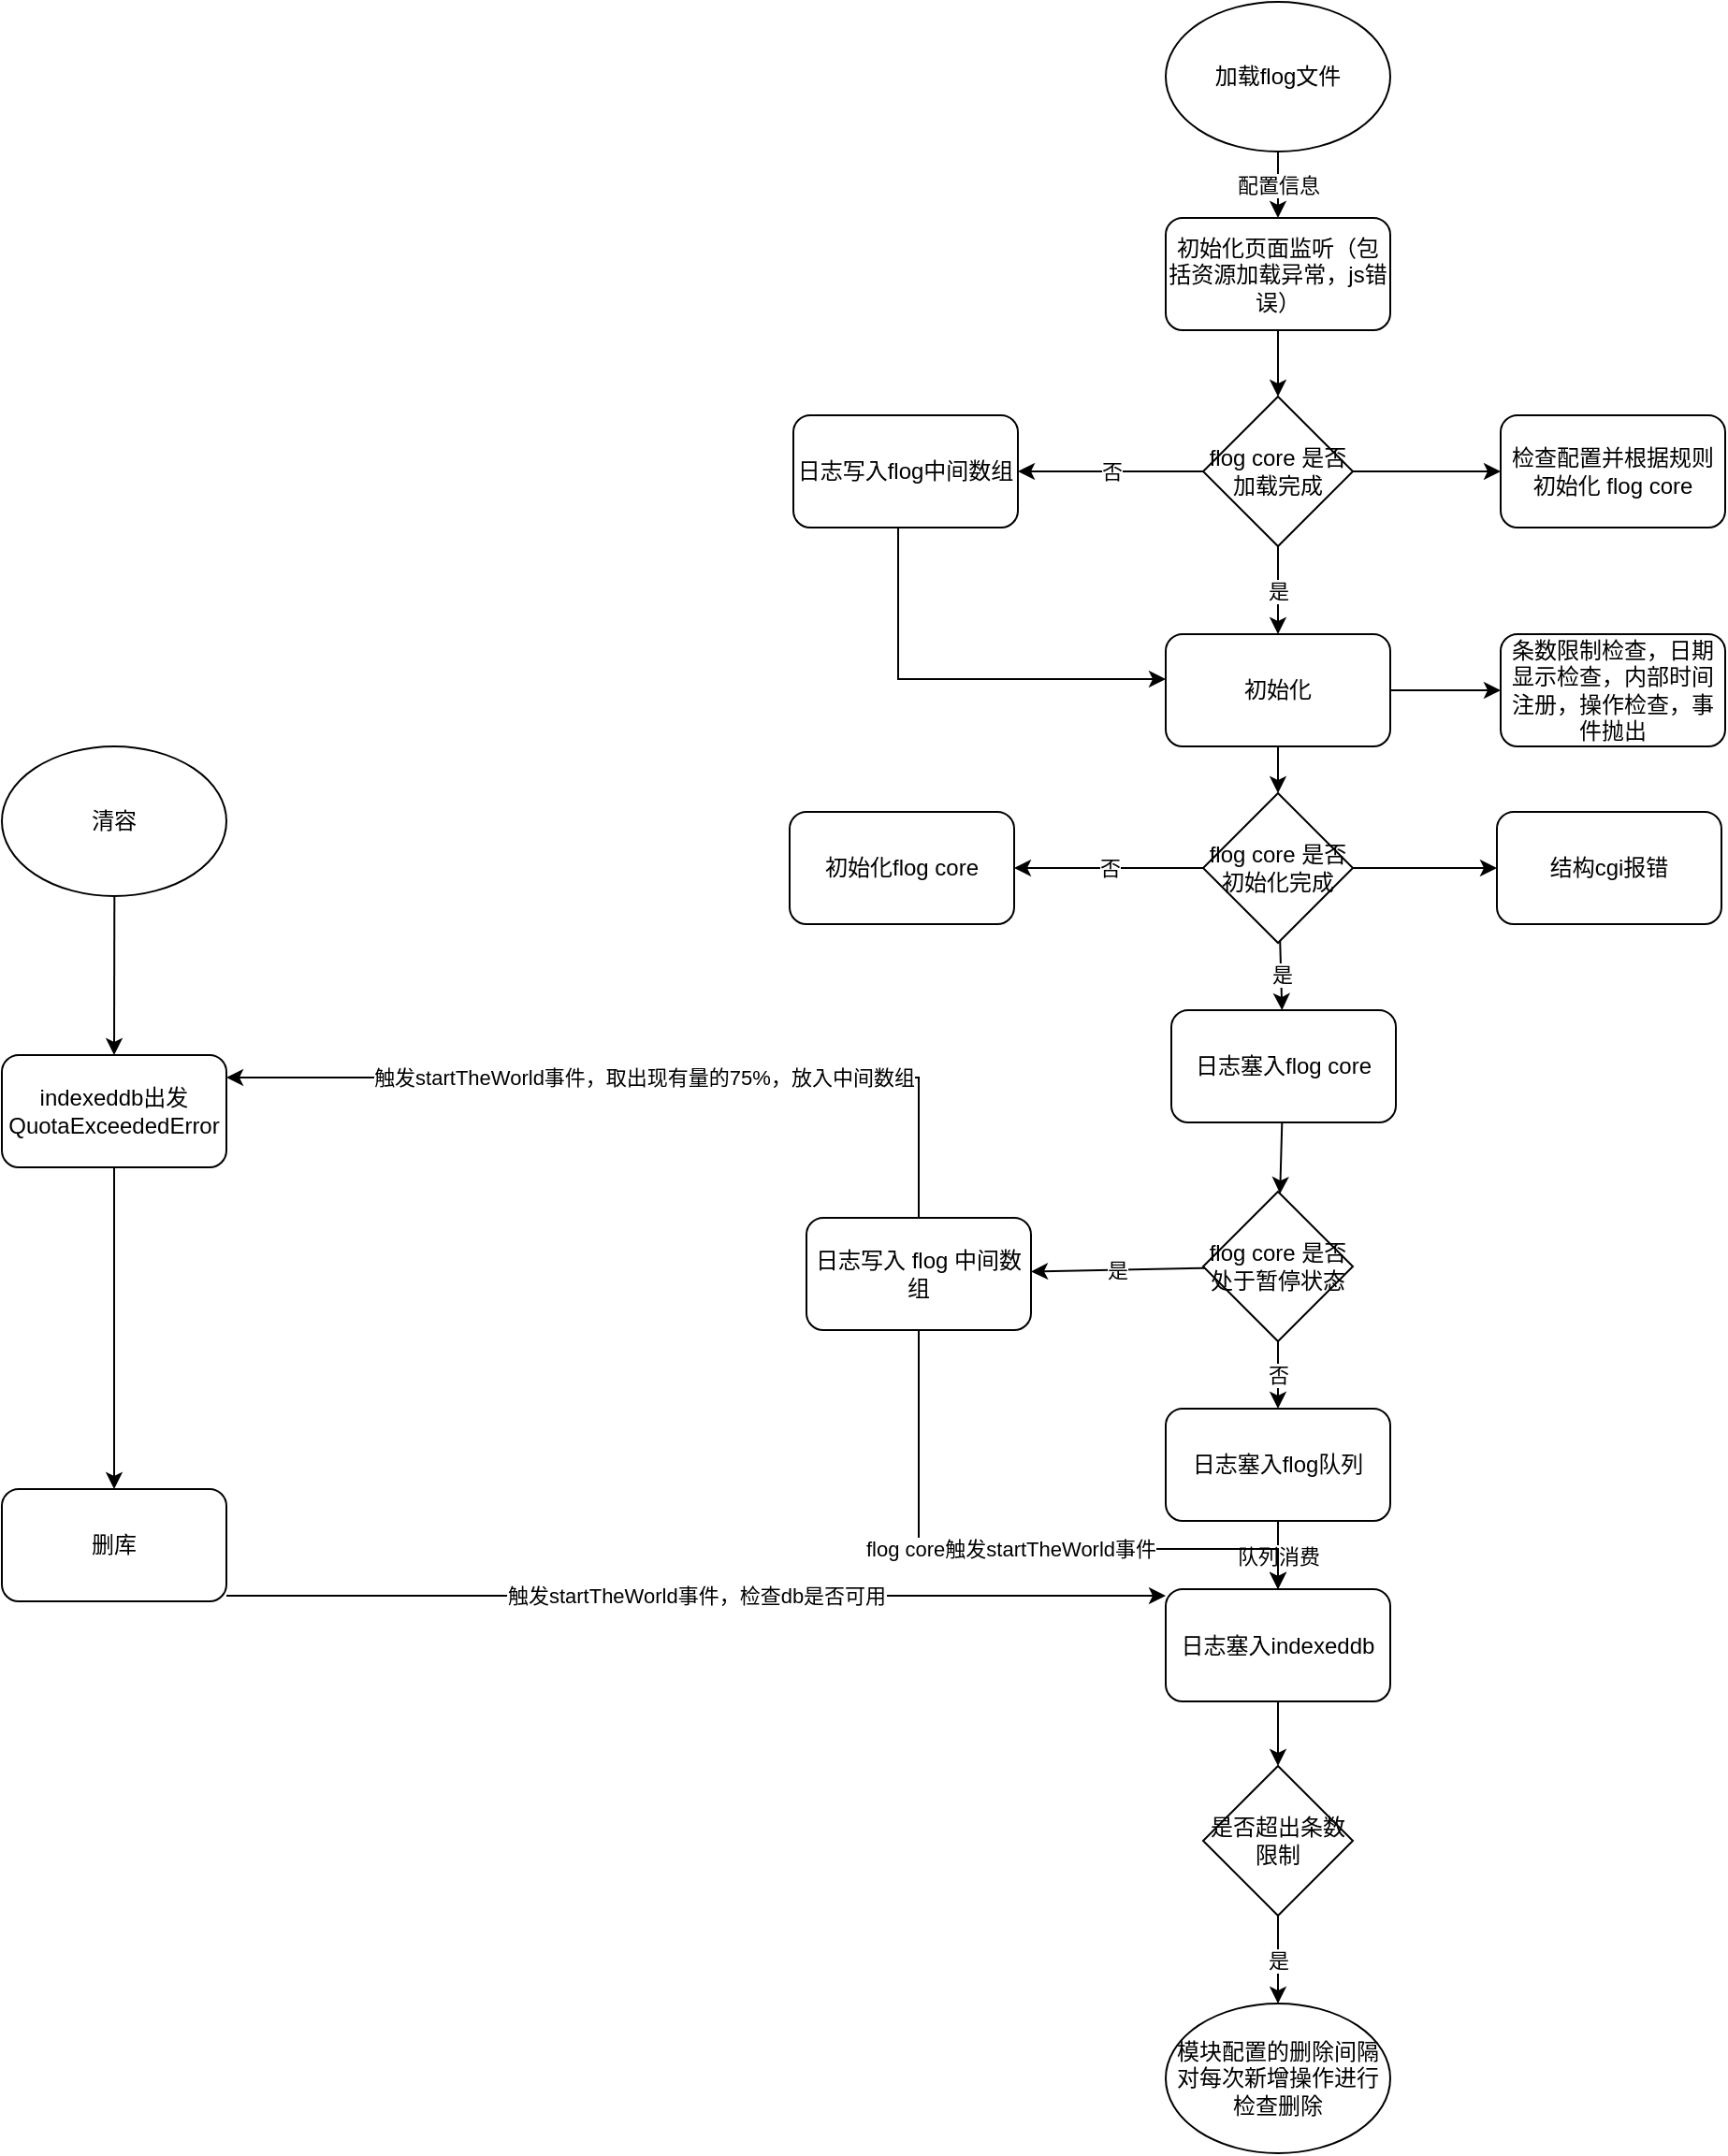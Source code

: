 <mxfile version="20.1.4" type="github">
  <diagram id="XtT4_bYtzl-HBn0UfJUi" name="第 1 页">
    <mxGraphModel dx="3730" dy="-11" grid="1" gridSize="10" guides="1" tooltips="1" connect="1" arrows="1" fold="1" page="1" pageScale="1" pageWidth="827" pageHeight="1169" math="0" shadow="0">
      <root>
        <mxCell id="0" />
        <mxCell id="1" parent="0" />
        <mxCell id="EUTDM4tJcP_UzhHsts69-1" value="加载flog文件" style="ellipse;whiteSpace=wrap;html=1;" vertex="1" parent="1">
          <mxGeometry x="-431" y="1191" width="120" height="80" as="geometry" />
        </mxCell>
        <mxCell id="EUTDM4tJcP_UzhHsts69-2" value="初始化页面监听（包括资源加载异常，js错误）" style="rounded=1;whiteSpace=wrap;html=1;" vertex="1" parent="1">
          <mxGeometry x="-431" y="1306.5" width="120" height="60" as="geometry" />
        </mxCell>
        <mxCell id="EUTDM4tJcP_UzhHsts69-3" value="配置信息" style="endArrow=classic;html=1;rounded=0;" edge="1" parent="1" source="EUTDM4tJcP_UzhHsts69-1" target="EUTDM4tJcP_UzhHsts69-2">
          <mxGeometry width="50" height="50" relative="1" as="geometry">
            <mxPoint x="-582" y="1426" as="sourcePoint" />
            <mxPoint x="-532" y="1376" as="targetPoint" />
          </mxGeometry>
        </mxCell>
        <mxCell id="EUTDM4tJcP_UzhHsts69-4" value="flog core 是否加载完成" style="rhombus;whiteSpace=wrap;html=1;" vertex="1" parent="1">
          <mxGeometry x="-411" y="1402" width="80" height="80" as="geometry" />
        </mxCell>
        <mxCell id="EUTDM4tJcP_UzhHsts69-5" value="" style="endArrow=classic;html=1;rounded=0;" edge="1" parent="1" source="EUTDM4tJcP_UzhHsts69-2" target="EUTDM4tJcP_UzhHsts69-4">
          <mxGeometry width="50" height="50" relative="1" as="geometry">
            <mxPoint x="-9" y="1426.5" as="sourcePoint" />
            <mxPoint x="41" y="1376.5" as="targetPoint" />
          </mxGeometry>
        </mxCell>
        <mxCell id="EUTDM4tJcP_UzhHsts69-6" value="检查配置并根据规则初始化 flog core" style="rounded=1;whiteSpace=wrap;html=1;" vertex="1" parent="1">
          <mxGeometry x="-252" y="1412" width="120" height="60" as="geometry" />
        </mxCell>
        <mxCell id="EUTDM4tJcP_UzhHsts69-7" value="" style="endArrow=classic;html=1;rounded=0;" edge="1" parent="1" source="EUTDM4tJcP_UzhHsts69-4" target="EUTDM4tJcP_UzhHsts69-6">
          <mxGeometry width="50" height="50" relative="1" as="geometry">
            <mxPoint x="-15" y="1406" as="sourcePoint" />
            <mxPoint x="35" y="1356" as="targetPoint" />
          </mxGeometry>
        </mxCell>
        <mxCell id="EUTDM4tJcP_UzhHsts69-8" value="日志写入flog中间数组" style="rounded=1;whiteSpace=wrap;html=1;" vertex="1" parent="1">
          <mxGeometry x="-630" y="1412" width="120" height="60" as="geometry" />
        </mxCell>
        <mxCell id="EUTDM4tJcP_UzhHsts69-9" value="否" style="endArrow=classic;rounded=0;html=1;labelBorderColor=none;" edge="1" parent="1">
          <mxGeometry width="50" height="50" relative="1" as="geometry">
            <mxPoint x="-411" y="1442" as="sourcePoint" />
            <mxPoint x="-510" y="1442" as="targetPoint" />
          </mxGeometry>
        </mxCell>
        <mxCell id="EUTDM4tJcP_UzhHsts69-10" value="初始化" style="rounded=1;whiteSpace=wrap;html=1;" vertex="1" parent="1">
          <mxGeometry x="-431" y="1529" width="120" height="60" as="geometry" />
        </mxCell>
        <mxCell id="EUTDM4tJcP_UzhHsts69-11" value="是" style="endArrow=classic;html=1;rounded=0;labelBorderColor=none;" edge="1" parent="1" source="EUTDM4tJcP_UzhHsts69-4" target="EUTDM4tJcP_UzhHsts69-10">
          <mxGeometry width="50" height="50" relative="1" as="geometry">
            <mxPoint x="-9" y="1345" as="sourcePoint" />
            <mxPoint x="41" y="1295" as="targetPoint" />
          </mxGeometry>
        </mxCell>
        <mxCell id="EUTDM4tJcP_UzhHsts69-12" value="" style="edgeStyle=elbowEdgeStyle;elbow=vertical;endArrow=classic;html=1;rounded=0;labelBorderColor=none;" edge="1" parent="1" source="EUTDM4tJcP_UzhHsts69-8" target="EUTDM4tJcP_UzhHsts69-10">
          <mxGeometry width="50" height="50" relative="1" as="geometry">
            <mxPoint x="-574" y="1468" as="sourcePoint" />
            <mxPoint x="41" y="1595" as="targetPoint" />
            <Array as="points">
              <mxPoint x="-574" y="1553" />
            </Array>
          </mxGeometry>
        </mxCell>
        <mxCell id="EUTDM4tJcP_UzhHsts69-13" value="条数限制检查，日期显示检查，内部时间注册，操作检查，事件抛出" style="rounded=1;whiteSpace=wrap;html=1;" vertex="1" parent="1">
          <mxGeometry x="-252" y="1529" width="120" height="60" as="geometry" />
        </mxCell>
        <mxCell id="EUTDM4tJcP_UzhHsts69-14" value="" style="endArrow=classic;html=1;rounded=0;labelBorderColor=none;" edge="1" parent="1" source="EUTDM4tJcP_UzhHsts69-10" target="EUTDM4tJcP_UzhHsts69-13">
          <mxGeometry width="50" height="50" relative="1" as="geometry">
            <mxPoint x="-9" y="1623" as="sourcePoint" />
            <mxPoint x="41" y="1573" as="targetPoint" />
          </mxGeometry>
        </mxCell>
        <mxCell id="EUTDM4tJcP_UzhHsts69-15" value="否" style="edgeStyle=orthogonalEdgeStyle;rounded=0;orthogonalLoop=1;jettySize=auto;html=1;labelBorderColor=none;" edge="1" parent="1" source="EUTDM4tJcP_UzhHsts69-17" target="EUTDM4tJcP_UzhHsts69-41">
          <mxGeometry relative="1" as="geometry" />
        </mxCell>
        <mxCell id="EUTDM4tJcP_UzhHsts69-16" value="" style="edgeStyle=orthogonalEdgeStyle;rounded=0;orthogonalLoop=1;jettySize=auto;html=1;labelBorderColor=none;" edge="1" parent="1" source="EUTDM4tJcP_UzhHsts69-17" target="EUTDM4tJcP_UzhHsts69-19">
          <mxGeometry relative="1" as="geometry" />
        </mxCell>
        <mxCell id="EUTDM4tJcP_UzhHsts69-17" value="flog core 是否初始化完成" style="rhombus;whiteSpace=wrap;html=1;" vertex="1" parent="1">
          <mxGeometry x="-411" y="1614" width="80" height="80" as="geometry" />
        </mxCell>
        <mxCell id="EUTDM4tJcP_UzhHsts69-18" value="" style="endArrow=classic;html=1;rounded=0;labelBorderColor=none;" edge="1" parent="1" source="EUTDM4tJcP_UzhHsts69-10" target="EUTDM4tJcP_UzhHsts69-17">
          <mxGeometry width="50" height="50" relative="1" as="geometry">
            <mxPoint x="-9" y="1623" as="sourcePoint" />
            <mxPoint x="41" y="1573" as="targetPoint" />
          </mxGeometry>
        </mxCell>
        <mxCell id="EUTDM4tJcP_UzhHsts69-19" value="结构cgi报错" style="rounded=1;whiteSpace=wrap;html=1;" vertex="1" parent="1">
          <mxGeometry x="-254" y="1624" width="120" height="60" as="geometry" />
        </mxCell>
        <mxCell id="EUTDM4tJcP_UzhHsts69-20" value="是" style="endArrow=classic;html=1;rounded=0;labelBorderColor=none;" edge="1" parent="1" source="EUTDM4tJcP_UzhHsts69-17" target="EUTDM4tJcP_UzhHsts69-21">
          <mxGeometry width="50" height="50" relative="1" as="geometry">
            <mxPoint x="-9" y="1623" as="sourcePoint" />
            <mxPoint x="41" y="1573" as="targetPoint" />
          </mxGeometry>
        </mxCell>
        <mxCell id="EUTDM4tJcP_UzhHsts69-21" value="日志塞入flog core" style="rounded=1;whiteSpace=wrap;html=1;" vertex="1" parent="1">
          <mxGeometry x="-428" y="1730" width="120" height="60" as="geometry" />
        </mxCell>
        <mxCell id="EUTDM4tJcP_UzhHsts69-22" value="flog core 是否处于暂停状态" style="rhombus;whiteSpace=wrap;html=1;" vertex="1" parent="1">
          <mxGeometry x="-411" y="1827" width="80" height="80" as="geometry" />
        </mxCell>
        <mxCell id="EUTDM4tJcP_UzhHsts69-23" value="" style="endArrow=classic;html=1;rounded=0;labelBorderColor=none;" edge="1" parent="1" source="EUTDM4tJcP_UzhHsts69-21" target="EUTDM4tJcP_UzhHsts69-22">
          <mxGeometry width="50" height="50" relative="1" as="geometry">
            <mxPoint x="-9" y="1623" as="sourcePoint" />
            <mxPoint x="41" y="1573" as="targetPoint" />
          </mxGeometry>
        </mxCell>
        <mxCell id="EUTDM4tJcP_UzhHsts69-24" value="日志塞入flog队列" style="rounded=1;whiteSpace=wrap;html=1;" vertex="1" parent="1">
          <mxGeometry x="-431" y="1943" width="120" height="60" as="geometry" />
        </mxCell>
        <mxCell id="EUTDM4tJcP_UzhHsts69-25" value="日志塞入indexeddb" style="rounded=1;whiteSpace=wrap;html=1;" vertex="1" parent="1">
          <mxGeometry x="-431" y="2039.5" width="120" height="60" as="geometry" />
        </mxCell>
        <mxCell id="EUTDM4tJcP_UzhHsts69-26" value="否" style="endArrow=classic;html=1;rounded=0;labelBorderColor=none;" edge="1" parent="1" source="EUTDM4tJcP_UzhHsts69-22" target="EUTDM4tJcP_UzhHsts69-24">
          <mxGeometry width="50" height="50" relative="1" as="geometry">
            <mxPoint x="-9" y="1923" as="sourcePoint" />
            <mxPoint x="41" y="1873" as="targetPoint" />
          </mxGeometry>
        </mxCell>
        <mxCell id="EUTDM4tJcP_UzhHsts69-27" value="队列消费" style="endArrow=classic;html=1;rounded=0;labelBorderColor=none;" edge="1" parent="1" source="EUTDM4tJcP_UzhHsts69-24" target="EUTDM4tJcP_UzhHsts69-25">
          <mxGeometry width="50" height="50" relative="1" as="geometry">
            <mxPoint x="-9" y="1923" as="sourcePoint" />
            <mxPoint x="41" y="1873" as="targetPoint" />
          </mxGeometry>
        </mxCell>
        <mxCell id="EUTDM4tJcP_UzhHsts69-28" value="是否超出条数限制" style="rhombus;whiteSpace=wrap;html=1;" vertex="1" parent="1">
          <mxGeometry x="-411" y="2134" width="80" height="80" as="geometry" />
        </mxCell>
        <mxCell id="EUTDM4tJcP_UzhHsts69-29" value="" style="endArrow=classic;html=1;rounded=0;labelBorderColor=none;" edge="1" parent="1" source="EUTDM4tJcP_UzhHsts69-25" target="EUTDM4tJcP_UzhHsts69-28">
          <mxGeometry width="50" height="50" relative="1" as="geometry">
            <mxPoint x="-9" y="2023" as="sourcePoint" />
            <mxPoint x="41" y="1973" as="targetPoint" />
          </mxGeometry>
        </mxCell>
        <mxCell id="EUTDM4tJcP_UzhHsts69-30" value="模块配置的删除间隔对每次新增操作进行检查删除" style="ellipse;whiteSpace=wrap;html=1;" vertex="1" parent="1">
          <mxGeometry x="-431" y="2261" width="120" height="80" as="geometry" />
        </mxCell>
        <mxCell id="EUTDM4tJcP_UzhHsts69-31" value="是" style="endArrow=classic;html=1;rounded=0;labelBorderColor=none;" edge="1" parent="1" source="EUTDM4tJcP_UzhHsts69-28" target="EUTDM4tJcP_UzhHsts69-30">
          <mxGeometry width="50" height="50" relative="1" as="geometry">
            <mxPoint x="-412" y="2204" as="sourcePoint" />
            <mxPoint x="-62" y="2092" as="targetPoint" />
          </mxGeometry>
        </mxCell>
        <mxCell id="EUTDM4tJcP_UzhHsts69-32" value="&lt;span style=&quot;color: rgb(0, 0, 0); font-family: Helvetica; font-size: 11px; font-style: normal; font-variant-ligatures: normal; font-variant-caps: normal; font-weight: 400; letter-spacing: normal; orphans: 2; text-align: center; text-indent: 0px; text-transform: none; widows: 2; word-spacing: 0px; -webkit-text-stroke-width: 0px; background-color: rgb(255, 255, 255); text-decoration-thickness: initial; text-decoration-style: initial; text-decoration-color: initial; float: none; display: inline !important;&quot;&gt;触发startTheWorld事件，取出现有量的75%，放入中间数组&lt;/span&gt;&lt;br&gt;" style="edgeStyle=orthogonalEdgeStyle;rounded=0;orthogonalLoop=1;jettySize=auto;html=1;labelBorderColor=none;" edge="1" parent="1" source="EUTDM4tJcP_UzhHsts69-33" target="EUTDM4tJcP_UzhHsts69-34">
          <mxGeometry relative="1" as="geometry">
            <Array as="points">
              <mxPoint x="-563" y="1766" />
            </Array>
          </mxGeometry>
        </mxCell>
        <mxCell id="EUTDM4tJcP_UzhHsts69-33" value="日志写入 flog 中间数组" style="rounded=1;whiteSpace=wrap;html=1;" vertex="1" parent="1">
          <mxGeometry x="-623" y="1841" width="120" height="60" as="geometry" />
        </mxCell>
        <mxCell id="EUTDM4tJcP_UzhHsts69-34" value="indexeddb出发 QuotaExceededError" style="rounded=1;whiteSpace=wrap;html=1;" vertex="1" parent="1">
          <mxGeometry x="-1053" y="1754" width="120" height="60" as="geometry" />
        </mxCell>
        <mxCell id="EUTDM4tJcP_UzhHsts69-35" value="清容" style="ellipse;whiteSpace=wrap;html=1;" vertex="1" parent="1">
          <mxGeometry x="-1053" y="1589" width="120" height="80" as="geometry" />
        </mxCell>
        <mxCell id="EUTDM4tJcP_UzhHsts69-36" value="" style="endArrow=classic;html=1;rounded=0;labelBorderColor=none;" edge="1" parent="1" source="EUTDM4tJcP_UzhHsts69-35" target="EUTDM4tJcP_UzhHsts69-34">
          <mxGeometry width="50" height="50" relative="1" as="geometry">
            <mxPoint x="-215" y="1992" as="sourcePoint" />
            <mxPoint x="-165" y="1942" as="targetPoint" />
          </mxGeometry>
        </mxCell>
        <mxCell id="EUTDM4tJcP_UzhHsts69-37" value="删库" style="rounded=1;whiteSpace=wrap;html=1;" vertex="1" parent="1">
          <mxGeometry x="-1053" y="1986" width="120" height="60" as="geometry" />
        </mxCell>
        <mxCell id="EUTDM4tJcP_UzhHsts69-38" value="触发startTheWorld事件，检查db是否可用" style="edgeStyle=elbowEdgeStyle;elbow=vertical;endArrow=classic;html=1;rounded=0;labelBorderColor=none;" edge="1" parent="1" source="EUTDM4tJcP_UzhHsts69-37" target="EUTDM4tJcP_UzhHsts69-25">
          <mxGeometry width="50" height="50" relative="1" as="geometry">
            <mxPoint x="-603" y="2064" as="sourcePoint" />
            <mxPoint x="-79" y="1940" as="targetPoint" />
          </mxGeometry>
        </mxCell>
        <mxCell id="EUTDM4tJcP_UzhHsts69-39" value="" style="endArrow=classic;html=1;rounded=0;labelBorderColor=none;" edge="1" parent="1" source="EUTDM4tJcP_UzhHsts69-34" target="EUTDM4tJcP_UzhHsts69-37">
          <mxGeometry width="50" height="50" relative="1" as="geometry">
            <mxPoint x="-215" y="1992" as="sourcePoint" />
            <mxPoint x="-165" y="1942" as="targetPoint" />
          </mxGeometry>
        </mxCell>
        <mxCell id="EUTDM4tJcP_UzhHsts69-40" value="是" style="endArrow=classic;html=1;rounded=0;labelBorderColor=none;" edge="1" parent="1" source="EUTDM4tJcP_UzhHsts69-22" target="EUTDM4tJcP_UzhHsts69-33">
          <mxGeometry width="50" height="50" relative="1" as="geometry">
            <mxPoint x="-130" y="1990" as="sourcePoint" />
            <mxPoint x="-80" y="1940" as="targetPoint" />
          </mxGeometry>
        </mxCell>
        <mxCell id="EUTDM4tJcP_UzhHsts69-41" value="初始化flog core" style="rounded=1;whiteSpace=wrap;html=1;" vertex="1" parent="1">
          <mxGeometry x="-632" y="1624" width="120" height="60" as="geometry" />
        </mxCell>
        <mxCell id="EUTDM4tJcP_UzhHsts69-42" value="flog core触发startTheWorld事件" style="edgeStyle=elbowEdgeStyle;elbow=vertical;endArrow=classic;html=1;rounded=0;labelBorderColor=none;" edge="1" parent="1" source="EUTDM4tJcP_UzhHsts69-33" target="EUTDM4tJcP_UzhHsts69-25">
          <mxGeometry width="50" height="50" relative="1" as="geometry">
            <mxPoint x="-159" y="1961" as="sourcePoint" />
            <mxPoint x="-489" y="2099" as="targetPoint" />
            <Array as="points">
              <mxPoint x="-563" y="2018" />
            </Array>
          </mxGeometry>
        </mxCell>
      </root>
    </mxGraphModel>
  </diagram>
</mxfile>
